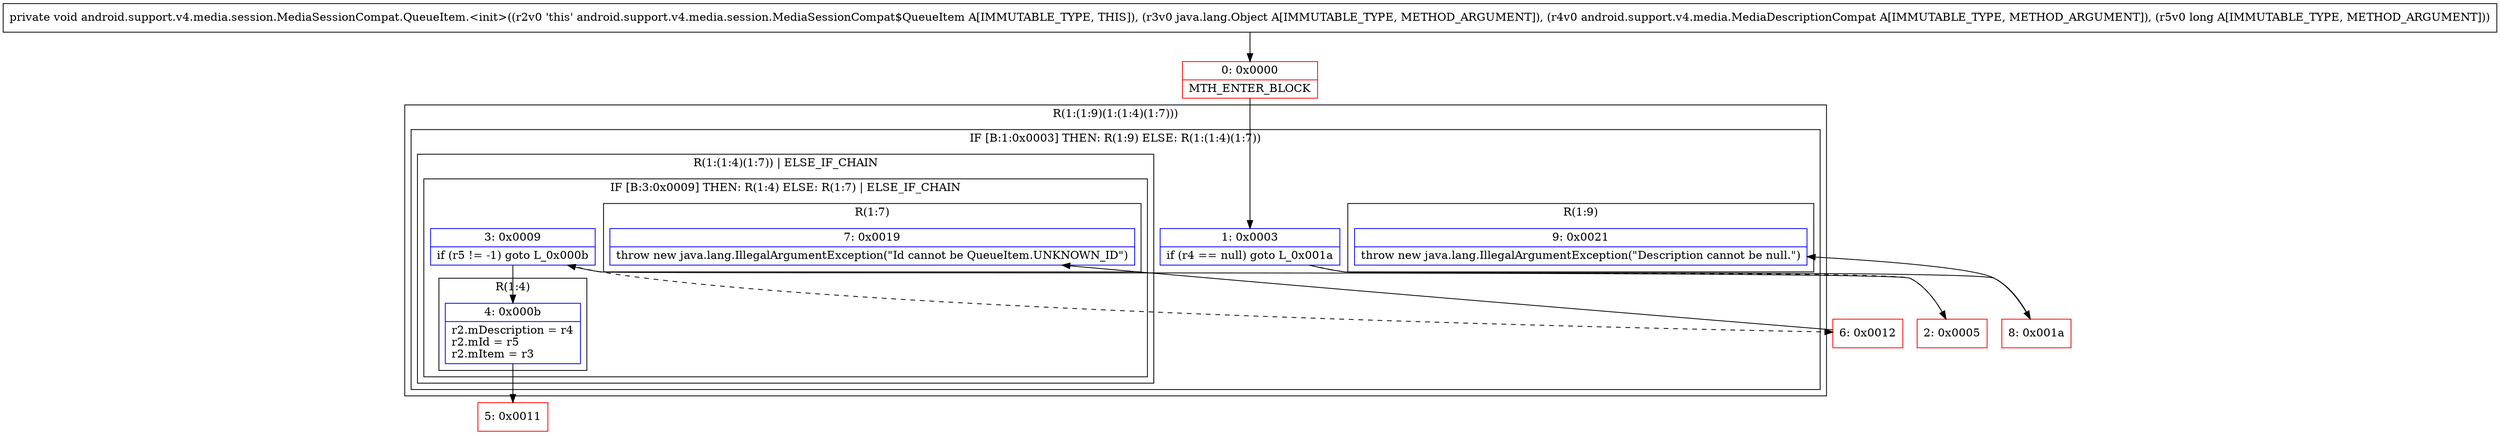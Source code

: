digraph "CFG forandroid.support.v4.media.session.MediaSessionCompat.QueueItem.\<init\>(Ljava\/lang\/Object;Landroid\/support\/v4\/media\/MediaDescriptionCompat;J)V" {
subgraph cluster_Region_1074713390 {
label = "R(1:(1:9)(1:(1:4)(1:7)))";
node [shape=record,color=blue];
subgraph cluster_IfRegion_1505664181 {
label = "IF [B:1:0x0003] THEN: R(1:9) ELSE: R(1:(1:4)(1:7))";
node [shape=record,color=blue];
Node_1 [shape=record,label="{1\:\ 0x0003|if (r4 == null) goto L_0x001a\l}"];
subgraph cluster_Region_15083802 {
label = "R(1:9)";
node [shape=record,color=blue];
Node_9 [shape=record,label="{9\:\ 0x0021|throw new java.lang.IllegalArgumentException(\"Description cannot be null.\")\l}"];
}
subgraph cluster_Region_990661755 {
label = "R(1:(1:4)(1:7)) | ELSE_IF_CHAIN\l";
node [shape=record,color=blue];
subgraph cluster_IfRegion_229470103 {
label = "IF [B:3:0x0009] THEN: R(1:4) ELSE: R(1:7) | ELSE_IF_CHAIN\l";
node [shape=record,color=blue];
Node_3 [shape=record,label="{3\:\ 0x0009|if (r5 != \-1) goto L_0x000b\l}"];
subgraph cluster_Region_551227811 {
label = "R(1:4)";
node [shape=record,color=blue];
Node_4 [shape=record,label="{4\:\ 0x000b|r2.mDescription = r4\lr2.mId = r5\lr2.mItem = r3\l}"];
}
subgraph cluster_Region_298078811 {
label = "R(1:7)";
node [shape=record,color=blue];
Node_7 [shape=record,label="{7\:\ 0x0019|throw new java.lang.IllegalArgumentException(\"Id cannot be QueueItem.UNKNOWN_ID\")\l}"];
}
}
}
}
}
Node_0 [shape=record,color=red,label="{0\:\ 0x0000|MTH_ENTER_BLOCK\l}"];
Node_2 [shape=record,color=red,label="{2\:\ 0x0005}"];
Node_5 [shape=record,color=red,label="{5\:\ 0x0011}"];
Node_6 [shape=record,color=red,label="{6\:\ 0x0012}"];
Node_8 [shape=record,color=red,label="{8\:\ 0x001a}"];
MethodNode[shape=record,label="{private void android.support.v4.media.session.MediaSessionCompat.QueueItem.\<init\>((r2v0 'this' android.support.v4.media.session.MediaSessionCompat$QueueItem A[IMMUTABLE_TYPE, THIS]), (r3v0 java.lang.Object A[IMMUTABLE_TYPE, METHOD_ARGUMENT]), (r4v0 android.support.v4.media.MediaDescriptionCompat A[IMMUTABLE_TYPE, METHOD_ARGUMENT]), (r5v0 long A[IMMUTABLE_TYPE, METHOD_ARGUMENT])) }"];
MethodNode -> Node_0;
Node_1 -> Node_2[style=dashed];
Node_1 -> Node_8;
Node_3 -> Node_4;
Node_3 -> Node_6[style=dashed];
Node_4 -> Node_5;
Node_0 -> Node_1;
Node_2 -> Node_3;
Node_6 -> Node_7;
Node_8 -> Node_9;
}


